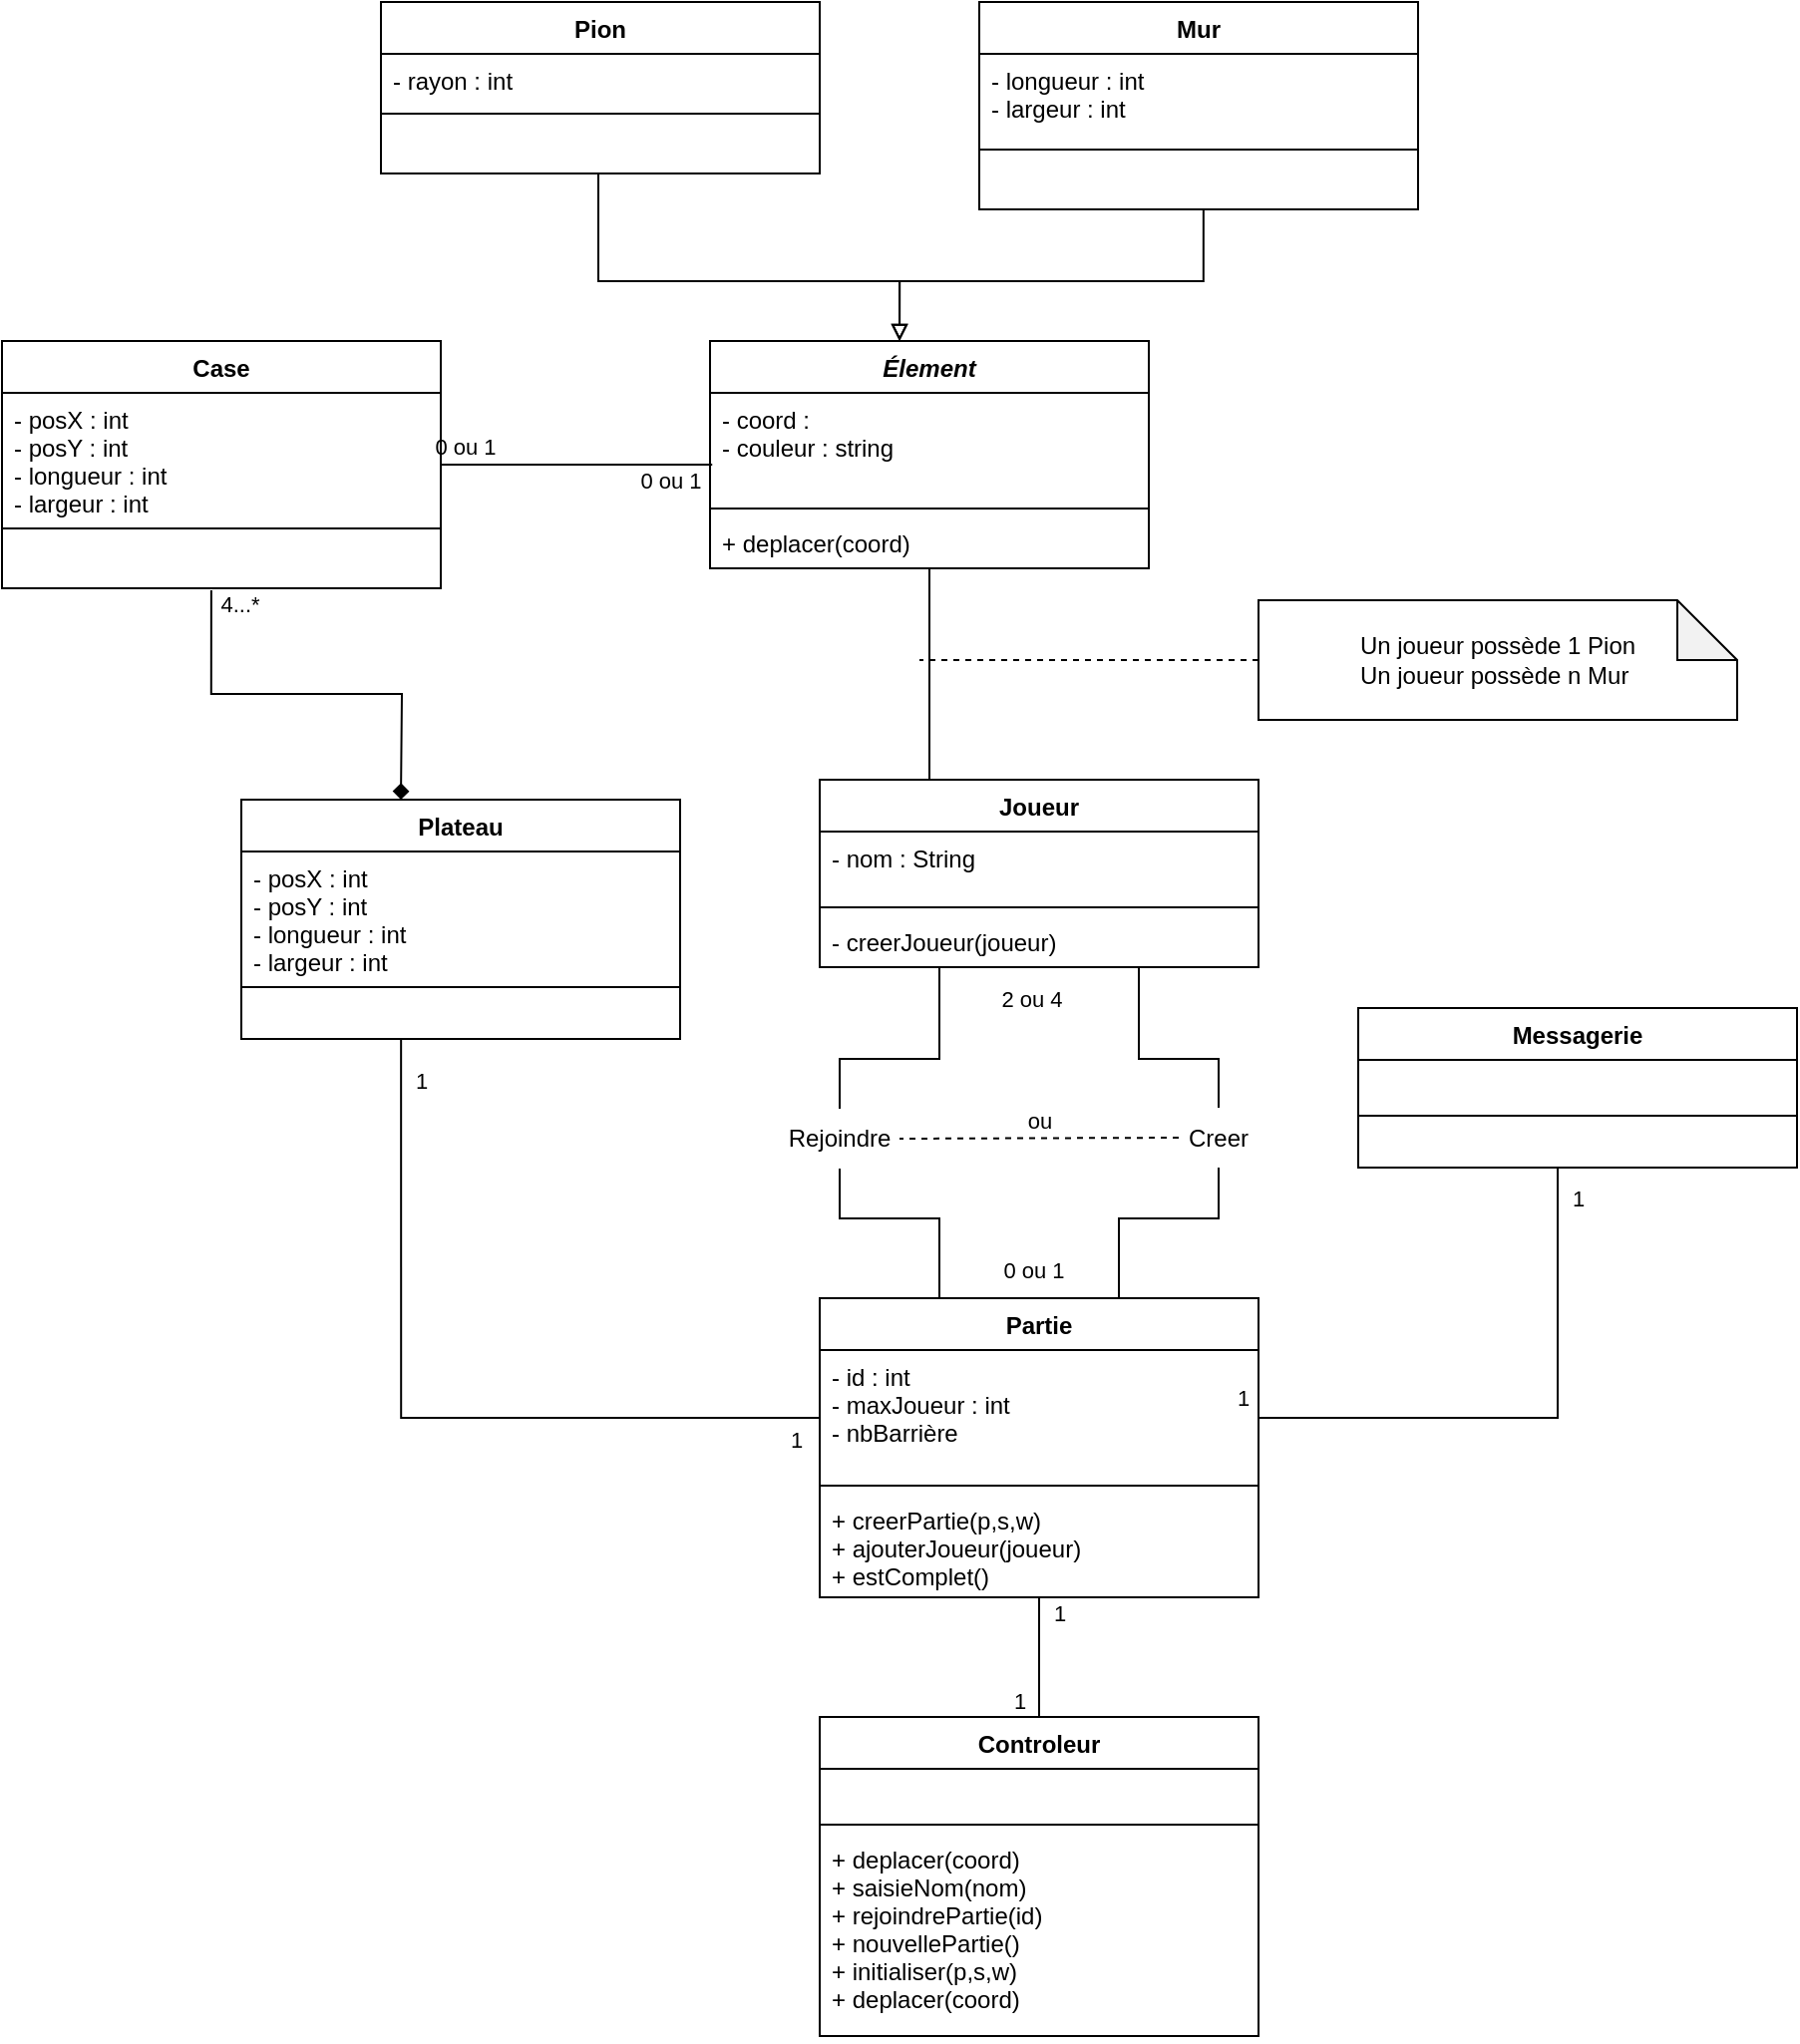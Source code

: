 <mxfile version="21.1.4" type="github">
  <diagram name="Page-1" id="FgP8BDgSYU1iSLKfVy64">
    <mxGraphModel dx="1040" dy="1194" grid="1" gridSize="10" guides="1" tooltips="1" connect="1" arrows="1" fold="1" page="1" pageScale="1" pageWidth="827" pageHeight="1169" math="0" shadow="0">
      <root>
        <mxCell id="0" />
        <mxCell id="1" parent="0" />
        <mxCell id="3Rz-C_fRMMW0dZHXcKt9-9" style="edgeStyle=orthogonalEdgeStyle;rounded=0;orthogonalLoop=1;jettySize=auto;html=1;exitX=1;exitY=0.5;exitDx=0;exitDy=0;entryX=0.005;entryY=0.667;entryDx=0;entryDy=0;endArrow=none;endFill=0;startArrow=none;entryPerimeter=0;" parent="1" source="dIRDVUr5gUY7s9fhSYIf-25" target="dIRDVUr5gUY7s9fhSYIf-22" edge="1">
          <mxGeometry relative="1" as="geometry">
            <mxPoint x="430" y="255.0" as="targetPoint" />
            <Array as="points" />
          </mxGeometry>
        </mxCell>
        <mxCell id="eeULFgyOEKWC4nzDJ71u-9" value="0 ou 1" style="edgeLabel;html=1;align=center;verticalAlign=middle;resizable=0;points=[];" parent="3Rz-C_fRMMW0dZHXcKt9-9" vertex="1" connectable="0">
          <mxGeometry x="0.797" y="-2" relative="1" as="geometry">
            <mxPoint x="-8" y="6" as="offset" />
          </mxGeometry>
        </mxCell>
        <mxCell id="eeULFgyOEKWC4nzDJ71u-10" value="0 ou 1" style="edgeLabel;html=1;align=center;verticalAlign=middle;resizable=0;points=[];" parent="3Rz-C_fRMMW0dZHXcKt9-9" vertex="1" connectable="0">
          <mxGeometry x="-0.777" y="2" relative="1" as="geometry">
            <mxPoint x="-3" y="-7" as="offset" />
          </mxGeometry>
        </mxCell>
        <mxCell id="3Rz-C_fRMMW0dZHXcKt9-10" style="edgeStyle=orthogonalEdgeStyle;rounded=0;orthogonalLoop=1;jettySize=auto;html=1;endArrow=diamond;endFill=1;entryX=0.5;entryY=0;entryDx=0;entryDy=0;exitX=0.477;exitY=1.038;exitDx=0;exitDy=0;exitPerimeter=0;" parent="1" source="dIRDVUr5gUY7s9fhSYIf-28" edge="1">
          <mxGeometry relative="1" as="geometry">
            <mxPoint x="280" y="430" as="targetPoint" />
            <mxPoint x="160" y="310" as="sourcePoint" />
          </mxGeometry>
        </mxCell>
        <mxCell id="eeULFgyOEKWC4nzDJ71u-1" value="4...*" style="edgeLabel;html=1;align=center;verticalAlign=middle;resizable=0;points=[];" parent="3Rz-C_fRMMW0dZHXcKt9-10" vertex="1" connectable="0">
          <mxGeometry x="-0.885" y="4" relative="1" as="geometry">
            <mxPoint x="10" y="-5" as="offset" />
          </mxGeometry>
        </mxCell>
        <mxCell id="3Rz-C_fRMMW0dZHXcKt9-7" style="edgeStyle=orthogonalEdgeStyle;rounded=0;orthogonalLoop=1;jettySize=auto;html=1;endArrow=block;endFill=0;" parent="1" source="dIRDVUr5gUY7s9fhSYIf-16" edge="1">
          <mxGeometry relative="1" as="geometry">
            <mxPoint x="380.053" y="140" as="sourcePoint" />
            <mxPoint x="530" y="200" as="targetPoint" />
            <Array as="points">
              <mxPoint x="379" y="170" />
              <mxPoint x="530" y="170" />
            </Array>
          </mxGeometry>
        </mxCell>
        <mxCell id="3Rz-C_fRMMW0dZHXcKt9-8" style="edgeStyle=orthogonalEdgeStyle;rounded=0;orthogonalLoop=1;jettySize=auto;html=1;endArrow=block;endFill=0;exitX=0.511;exitY=0.988;exitDx=0;exitDy=0;exitPerimeter=0;" parent="1" source="dIRDVUr5gUY7s9fhSYIf-20" edge="1">
          <mxGeometry relative="1" as="geometry">
            <mxPoint x="530.053" y="200.0" as="targetPoint" />
            <mxPoint x="690.053" y="140" as="sourcePoint" />
            <Array as="points">
              <mxPoint x="682" y="170" />
              <mxPoint x="530" y="170" />
            </Array>
          </mxGeometry>
        </mxCell>
        <mxCell id="3Rz-C_fRMMW0dZHXcKt9-28" style="edgeStyle=orthogonalEdgeStyle;rounded=0;orthogonalLoop=1;jettySize=auto;html=1;endArrow=none;endFill=0;exitX=0;exitY=0.5;exitDx=0;exitDy=0;entryX=0.364;entryY=1;entryDx=0;entryDy=0;entryPerimeter=0;" parent="1" source="dIRDVUr5gUY7s9fhSYIf-39" target="dIRDVUr5gUY7s9fhSYIf-33" edge="1">
          <mxGeometry relative="1" as="geometry">
            <mxPoint x="240" y="590" as="targetPoint" />
            <mxPoint x="500" y="740" as="sourcePoint" />
            <Array as="points">
              <mxPoint x="490" y="740" />
              <mxPoint x="280" y="740" />
            </Array>
          </mxGeometry>
        </mxCell>
        <mxCell id="eeULFgyOEKWC4nzDJ71u-2" value="1" style="edgeLabel;html=1;align=center;verticalAlign=middle;resizable=0;points=[];" parent="3Rz-C_fRMMW0dZHXcKt9-28" vertex="1" connectable="0">
          <mxGeometry x="0.919" y="2" relative="1" as="geometry">
            <mxPoint x="12" y="4" as="offset" />
          </mxGeometry>
        </mxCell>
        <mxCell id="eeULFgyOEKWC4nzDJ71u-3" value="1" style="edgeLabel;html=1;align=center;verticalAlign=middle;resizable=0;points=[];" parent="3Rz-C_fRMMW0dZHXcKt9-28" vertex="1" connectable="0">
          <mxGeometry x="-0.919" y="-2" relative="1" as="geometry">
            <mxPoint x="2" y="13" as="offset" />
          </mxGeometry>
        </mxCell>
        <mxCell id="3Rz-C_fRMMW0dZHXcKt9-16" style="edgeStyle=orthogonalEdgeStyle;rounded=0;orthogonalLoop=1;jettySize=auto;html=1;endArrow=none;endFill=0;startArrow=none;" parent="1" source="3Rz-C_fRMMW0dZHXcKt9-18" edge="1">
          <mxGeometry relative="1" as="geometry">
            <Array as="points">
              <mxPoint x="690" y="640" />
              <mxPoint x="640" y="640" />
            </Array>
            <mxPoint x="640" y="680" as="targetPoint" />
          </mxGeometry>
        </mxCell>
        <mxCell id="3Rz-C_fRMMW0dZHXcKt9-17" style="edgeStyle=orthogonalEdgeStyle;rounded=0;orthogonalLoop=1;jettySize=auto;html=1;exitX=0.5;exitY=1;exitDx=0;exitDy=0;entryX=0.25;entryY=0;entryDx=0;entryDy=0;endArrow=none;endFill=0;startArrow=none;" parent="1" source="3Rz-C_fRMMW0dZHXcKt9-19" edge="1">
          <mxGeometry relative="1" as="geometry">
            <Array as="points">
              <mxPoint x="500" y="640" />
              <mxPoint x="550" y="640" />
            </Array>
            <mxPoint x="550" y="680" as="targetPoint" />
          </mxGeometry>
        </mxCell>
        <mxCell id="eeULFgyOEKWC4nzDJ71u-6" value="0 ou 1" style="edgeLabel;html=1;align=center;verticalAlign=middle;resizable=0;points=[];" parent="3Rz-C_fRMMW0dZHXcKt9-17" vertex="1" connectable="0">
          <mxGeometry x="0.096" y="-2" relative="1" as="geometry">
            <mxPoint x="59" y="24" as="offset" />
          </mxGeometry>
        </mxCell>
        <mxCell id="3Rz-C_fRMMW0dZHXcKt9-30" value="" style="edgeStyle=orthogonalEdgeStyle;rounded=0;orthogonalLoop=1;jettySize=auto;html=1;endArrow=none;endFill=0;" parent="1" source="dIRDVUr5gUY7s9fhSYIf-37" target="3Rz-C_fRMMW0dZHXcKt9-18" edge="1">
          <mxGeometry relative="1" as="geometry">
            <mxPoint x="650" y="540" as="sourcePoint" />
            <mxPoint x="650" y="680" as="targetPoint" />
            <Array as="points">
              <mxPoint x="650" y="560" />
              <mxPoint x="690" y="560" />
            </Array>
          </mxGeometry>
        </mxCell>
        <mxCell id="3Rz-C_fRMMW0dZHXcKt9-18" value="Creer" style="text;html=1;strokeColor=none;fillColor=none;align=center;verticalAlign=middle;whiteSpace=wrap;rounded=0;" parent="1" vertex="1">
          <mxGeometry x="670" y="584.5" width="40" height="30" as="geometry" />
        </mxCell>
        <mxCell id="3Rz-C_fRMMW0dZHXcKt9-32" value="" style="edgeStyle=orthogonalEdgeStyle;rounded=0;orthogonalLoop=1;jettySize=auto;html=1;exitX=0.391;exitY=1;exitDx=0;exitDy=0;entryX=0.5;entryY=0;entryDx=0;entryDy=0;endArrow=none;endFill=0;exitPerimeter=0;" parent="1" source="dIRDVUr5gUY7s9fhSYIf-37" target="3Rz-C_fRMMW0dZHXcKt9-19" edge="1">
          <mxGeometry relative="1" as="geometry">
            <mxPoint x="550" y="540" as="sourcePoint" />
            <mxPoint x="550" y="680" as="targetPoint" />
            <Array as="points">
              <mxPoint x="550" y="514" />
              <mxPoint x="550" y="560" />
              <mxPoint x="500" y="560" />
            </Array>
          </mxGeometry>
        </mxCell>
        <mxCell id="eeULFgyOEKWC4nzDJ71u-5" value="2 ou 4" style="edgeLabel;html=1;align=center;verticalAlign=middle;resizable=0;points=[];" parent="3Rz-C_fRMMW0dZHXcKt9-32" vertex="1" connectable="0">
          <mxGeometry x="-0.156" y="-1" relative="1" as="geometry">
            <mxPoint x="47" y="-20" as="offset" />
          </mxGeometry>
        </mxCell>
        <mxCell id="3Rz-C_fRMMW0dZHXcKt9-19" value="Rejoindre" style="text;html=1;strokeColor=none;fillColor=none;align=center;verticalAlign=middle;whiteSpace=wrap;rounded=0;" parent="1" vertex="1">
          <mxGeometry x="470" y="585" width="60" height="30" as="geometry" />
        </mxCell>
        <mxCell id="dIRDVUr5gUY7s9fhSYIf-13" value="Pion" style="swimlane;fontStyle=1;align=center;verticalAlign=top;childLayout=stackLayout;horizontal=1;startSize=26;horizontalStack=0;resizeParent=1;resizeParentMax=0;resizeLast=0;collapsible=1;marginBottom=0;" parent="1" vertex="1">
          <mxGeometry x="270" y="30" width="220" height="86" as="geometry" />
        </mxCell>
        <mxCell id="dIRDVUr5gUY7s9fhSYIf-14" value="- rayon : int" style="text;strokeColor=none;fillColor=none;align=left;verticalAlign=top;spacingLeft=4;spacingRight=4;overflow=hidden;rotatable=0;points=[[0,0.5],[1,0.5]];portConstraint=eastwest;" parent="dIRDVUr5gUY7s9fhSYIf-13" vertex="1">
          <mxGeometry y="26" width="220" height="26" as="geometry" />
        </mxCell>
        <mxCell id="dIRDVUr5gUY7s9fhSYIf-15" value="" style="line;strokeWidth=1;fillColor=none;align=left;verticalAlign=middle;spacingTop=-1;spacingLeft=3;spacingRight=3;rotatable=0;labelPosition=right;points=[];portConstraint=eastwest;strokeColor=inherit;" parent="dIRDVUr5gUY7s9fhSYIf-13" vertex="1">
          <mxGeometry y="52" width="220" height="8" as="geometry" />
        </mxCell>
        <mxCell id="dIRDVUr5gUY7s9fhSYIf-16" value=" " style="text;strokeColor=none;fillColor=none;align=left;verticalAlign=top;spacingLeft=4;spacingRight=4;overflow=hidden;rotatable=0;points=[[0,0.5],[1,0.5]];portConstraint=eastwest;" parent="dIRDVUr5gUY7s9fhSYIf-13" vertex="1">
          <mxGeometry y="60" width="220" height="26" as="geometry" />
        </mxCell>
        <mxCell id="dIRDVUr5gUY7s9fhSYIf-17" value="Mur" style="swimlane;fontStyle=1;align=center;verticalAlign=top;childLayout=stackLayout;horizontal=1;startSize=26;horizontalStack=0;resizeParent=1;resizeParentMax=0;resizeLast=0;collapsible=1;marginBottom=0;" parent="1" vertex="1">
          <mxGeometry x="570" y="30" width="220" height="104" as="geometry" />
        </mxCell>
        <mxCell id="dIRDVUr5gUY7s9fhSYIf-18" value="- longueur : int&#xa;- largeur : int&#xa;" style="text;strokeColor=none;fillColor=none;align=left;verticalAlign=top;spacingLeft=4;spacingRight=4;overflow=hidden;rotatable=0;points=[[0,0.5],[1,0.5]];portConstraint=eastwest;" parent="dIRDVUr5gUY7s9fhSYIf-17" vertex="1">
          <mxGeometry y="26" width="220" height="44" as="geometry" />
        </mxCell>
        <mxCell id="dIRDVUr5gUY7s9fhSYIf-19" value="" style="line;strokeWidth=1;fillColor=none;align=left;verticalAlign=middle;spacingTop=-1;spacingLeft=3;spacingRight=3;rotatable=0;labelPosition=right;points=[];portConstraint=eastwest;strokeColor=inherit;" parent="dIRDVUr5gUY7s9fhSYIf-17" vertex="1">
          <mxGeometry y="70" width="220" height="8" as="geometry" />
        </mxCell>
        <mxCell id="dIRDVUr5gUY7s9fhSYIf-20" value=" " style="text;strokeColor=none;fillColor=none;align=left;verticalAlign=top;spacingLeft=4;spacingRight=4;overflow=hidden;rotatable=0;points=[[0,0.5],[1,0.5]];portConstraint=eastwest;" parent="dIRDVUr5gUY7s9fhSYIf-17" vertex="1">
          <mxGeometry y="78" width="220" height="26" as="geometry" />
        </mxCell>
        <mxCell id="eeULFgyOEKWC4nzDJ71u-18" style="edgeStyle=orthogonalEdgeStyle;rounded=0;orthogonalLoop=1;jettySize=auto;html=1;entryX=0.25;entryY=0;entryDx=0;entryDy=0;endArrow=none;endFill=0;" parent="1" source="dIRDVUr5gUY7s9fhSYIf-21" target="dIRDVUr5gUY7s9fhSYIf-34" edge="1">
          <mxGeometry relative="1" as="geometry" />
        </mxCell>
        <mxCell id="dIRDVUr5gUY7s9fhSYIf-21" value="Élement" style="swimlane;fontStyle=3;align=center;verticalAlign=top;childLayout=stackLayout;horizontal=1;startSize=26;horizontalStack=0;resizeParent=1;resizeParentMax=0;resizeLast=0;collapsible=1;marginBottom=0;" parent="1" vertex="1">
          <mxGeometry x="435" y="200" width="220" height="114" as="geometry" />
        </mxCell>
        <mxCell id="dIRDVUr5gUY7s9fhSYIf-22" value="- coord : &#xa;- couleur : string&#xa;" style="text;strokeColor=none;fillColor=none;align=left;verticalAlign=top;spacingLeft=4;spacingRight=4;overflow=hidden;rotatable=0;points=[[0,0.5],[1,0.5]];portConstraint=eastwest;" parent="dIRDVUr5gUY7s9fhSYIf-21" vertex="1">
          <mxGeometry y="26" width="220" height="54" as="geometry" />
        </mxCell>
        <mxCell id="dIRDVUr5gUY7s9fhSYIf-23" value="" style="line;strokeWidth=1;fillColor=none;align=left;verticalAlign=middle;spacingTop=-1;spacingLeft=3;spacingRight=3;rotatable=0;labelPosition=right;points=[];portConstraint=eastwest;strokeColor=inherit;" parent="dIRDVUr5gUY7s9fhSYIf-21" vertex="1">
          <mxGeometry y="80" width="220" height="8" as="geometry" />
        </mxCell>
        <mxCell id="dIRDVUr5gUY7s9fhSYIf-24" value="+ deplacer(coord)" style="text;strokeColor=none;fillColor=none;align=left;verticalAlign=top;spacingLeft=4;spacingRight=4;overflow=hidden;rotatable=0;points=[[0,0.5],[1,0.5]];portConstraint=eastwest;" parent="dIRDVUr5gUY7s9fhSYIf-21" vertex="1">
          <mxGeometry y="88" width="220" height="26" as="geometry" />
        </mxCell>
        <mxCell id="dIRDVUr5gUY7s9fhSYIf-25" value="Case" style="swimlane;fontStyle=1;align=center;verticalAlign=top;childLayout=stackLayout;horizontal=1;startSize=26;horizontalStack=0;resizeParent=1;resizeParentMax=0;resizeLast=0;collapsible=1;marginBottom=0;" parent="1" vertex="1">
          <mxGeometry x="80" y="200" width="220" height="124" as="geometry" />
        </mxCell>
        <mxCell id="dIRDVUr5gUY7s9fhSYIf-26" value="- posX : int&#xa;- posY : int&#xa;- longueur : int&#xa;- largeur : int&#xa;&#xa;" style="text;strokeColor=none;fillColor=none;align=left;verticalAlign=top;spacingLeft=4;spacingRight=4;overflow=hidden;rotatable=0;points=[[0,0.5],[1,0.5]];portConstraint=eastwest;" parent="dIRDVUr5gUY7s9fhSYIf-25" vertex="1">
          <mxGeometry y="26" width="220" height="64" as="geometry" />
        </mxCell>
        <mxCell id="dIRDVUr5gUY7s9fhSYIf-27" value="" style="line;strokeWidth=1;fillColor=none;align=left;verticalAlign=middle;spacingTop=-1;spacingLeft=3;spacingRight=3;rotatable=0;labelPosition=right;points=[];portConstraint=eastwest;strokeColor=inherit;" parent="dIRDVUr5gUY7s9fhSYIf-25" vertex="1">
          <mxGeometry y="90" width="220" height="8" as="geometry" />
        </mxCell>
        <mxCell id="dIRDVUr5gUY7s9fhSYIf-28" value="   " style="text;strokeColor=none;fillColor=none;align=left;verticalAlign=top;spacingLeft=4;spacingRight=4;overflow=hidden;rotatable=0;points=[[0,0.5],[1,0.5]];portConstraint=eastwest;" parent="dIRDVUr5gUY7s9fhSYIf-25" vertex="1">
          <mxGeometry y="98" width="220" height="26" as="geometry" />
        </mxCell>
        <mxCell id="dIRDVUr5gUY7s9fhSYIf-30" value="Plateau" style="swimlane;fontStyle=1;align=center;verticalAlign=top;childLayout=stackLayout;horizontal=1;startSize=26;horizontalStack=0;resizeParent=1;resizeParentMax=0;resizeLast=0;collapsible=1;marginBottom=0;" parent="1" vertex="1">
          <mxGeometry x="200" y="430" width="220" height="120" as="geometry" />
        </mxCell>
        <mxCell id="dIRDVUr5gUY7s9fhSYIf-31" value="- posX : int&#xa;- posY : int&#xa;- longueur : int&#xa;- largeur : int&#xa;&#xa;" style="text;strokeColor=none;fillColor=none;align=left;verticalAlign=top;spacingLeft=4;spacingRight=4;overflow=hidden;rotatable=0;points=[[0,0.5],[1,0.5]];portConstraint=eastwest;" parent="dIRDVUr5gUY7s9fhSYIf-30" vertex="1">
          <mxGeometry y="26" width="220" height="64" as="geometry" />
        </mxCell>
        <mxCell id="dIRDVUr5gUY7s9fhSYIf-32" value="" style="line;strokeWidth=1;fillColor=none;align=left;verticalAlign=middle;spacingTop=-1;spacingLeft=3;spacingRight=3;rotatable=0;labelPosition=right;points=[];portConstraint=eastwest;strokeColor=inherit;" parent="dIRDVUr5gUY7s9fhSYIf-30" vertex="1">
          <mxGeometry y="90" width="220" height="8" as="geometry" />
        </mxCell>
        <mxCell id="dIRDVUr5gUY7s9fhSYIf-33" value=" " style="text;strokeColor=none;fillColor=none;align=left;verticalAlign=top;spacingLeft=4;spacingRight=4;overflow=hidden;rotatable=0;points=[[0,0.5],[1,0.5]];portConstraint=eastwest;" parent="dIRDVUr5gUY7s9fhSYIf-30" vertex="1">
          <mxGeometry y="98" width="220" height="22" as="geometry" />
        </mxCell>
        <mxCell id="dIRDVUr5gUY7s9fhSYIf-34" value="Joueur" style="swimlane;fontStyle=1;align=center;verticalAlign=top;childLayout=stackLayout;horizontal=1;startSize=26;horizontalStack=0;resizeParent=1;resizeParentMax=0;resizeLast=0;collapsible=1;marginBottom=0;" parent="1" vertex="1">
          <mxGeometry x="490" y="420" width="220" height="94" as="geometry" />
        </mxCell>
        <mxCell id="dIRDVUr5gUY7s9fhSYIf-35" value="- nom : String&#xa;" style="text;strokeColor=none;fillColor=none;align=left;verticalAlign=top;spacingLeft=4;spacingRight=4;overflow=hidden;rotatable=0;points=[[0,0.5],[1,0.5]];portConstraint=eastwest;" parent="dIRDVUr5gUY7s9fhSYIf-34" vertex="1">
          <mxGeometry y="26" width="220" height="34" as="geometry" />
        </mxCell>
        <mxCell id="dIRDVUr5gUY7s9fhSYIf-36" value="" style="line;strokeWidth=1;fillColor=none;align=left;verticalAlign=middle;spacingTop=-1;spacingLeft=3;spacingRight=3;rotatable=0;labelPosition=right;points=[];portConstraint=eastwest;strokeColor=inherit;" parent="dIRDVUr5gUY7s9fhSYIf-34" vertex="1">
          <mxGeometry y="60" width="220" height="8" as="geometry" />
        </mxCell>
        <mxCell id="dIRDVUr5gUY7s9fhSYIf-37" value="- creerJoueur(joueur)&#xa;" style="text;strokeColor=none;fillColor=none;align=left;verticalAlign=top;spacingLeft=4;spacingRight=4;overflow=hidden;rotatable=0;points=[[0,0.5],[1,0.5]];portConstraint=eastwest;" parent="dIRDVUr5gUY7s9fhSYIf-34" vertex="1">
          <mxGeometry y="68" width="220" height="26" as="geometry" />
        </mxCell>
        <mxCell id="dIRDVUr5gUY7s9fhSYIf-38" value="Partie" style="swimlane;fontStyle=1;align=center;verticalAlign=top;childLayout=stackLayout;horizontal=1;startSize=26;horizontalStack=0;resizeParent=1;resizeParentMax=0;resizeLast=0;collapsible=1;marginBottom=0;" parent="1" vertex="1">
          <mxGeometry x="490" y="680" width="220" height="150" as="geometry" />
        </mxCell>
        <mxCell id="dIRDVUr5gUY7s9fhSYIf-39" value="- id : int&#xa;- maxJoueur : int&#xa;- nbBarrière" style="text;strokeColor=none;fillColor=none;align=left;verticalAlign=top;spacingLeft=4;spacingRight=4;overflow=hidden;rotatable=0;points=[[0,0.5],[1,0.5]];portConstraint=eastwest;" parent="dIRDVUr5gUY7s9fhSYIf-38" vertex="1">
          <mxGeometry y="26" width="220" height="64" as="geometry" />
        </mxCell>
        <mxCell id="dIRDVUr5gUY7s9fhSYIf-40" value="" style="line;strokeWidth=1;fillColor=none;align=left;verticalAlign=middle;spacingTop=-1;spacingLeft=3;spacingRight=3;rotatable=0;labelPosition=right;points=[];portConstraint=eastwest;strokeColor=inherit;" parent="dIRDVUr5gUY7s9fhSYIf-38" vertex="1">
          <mxGeometry y="90" width="220" height="8" as="geometry" />
        </mxCell>
        <mxCell id="dIRDVUr5gUY7s9fhSYIf-41" value="+ creerPartie(p,s,w)&#xa;+ ajouterJoueur(joueur)&#xa;+ estComplet()" style="text;strokeColor=none;fillColor=none;align=left;verticalAlign=top;spacingLeft=4;spacingRight=4;overflow=hidden;rotatable=0;points=[[0,0.5],[1,0.5]];portConstraint=eastwest;" parent="dIRDVUr5gUY7s9fhSYIf-38" vertex="1">
          <mxGeometry y="98" width="220" height="52" as="geometry" />
        </mxCell>
        <mxCell id="dIRDVUr5gUY7s9fhSYIf-42" value="ou" style="html=1;verticalAlign=bottom;endArrow=none;dashed=1;endSize=8;edgeStyle=elbowEdgeStyle;elbow=vertical;curved=0;rounded=0;endFill=0;exitX=0;exitY=0.5;exitDx=0;exitDy=0;entryX=1;entryY=0.5;entryDx=0;entryDy=0;" parent="1" source="3Rz-C_fRMMW0dZHXcKt9-18" target="3Rz-C_fRMMW0dZHXcKt9-19" edge="1">
          <mxGeometry relative="1" as="geometry">
            <mxPoint x="620" y="599.5" as="sourcePoint" />
            <mxPoint x="540" y="599.5" as="targetPoint" />
          </mxGeometry>
        </mxCell>
        <mxCell id="dIRDVUr5gUY7s9fhSYIf-51" value="Messagerie" style="swimlane;fontStyle=1;align=center;verticalAlign=top;childLayout=stackLayout;horizontal=1;startSize=26;horizontalStack=0;resizeParent=1;resizeParentMax=0;resizeLast=0;collapsible=1;marginBottom=0;" parent="1" vertex="1">
          <mxGeometry x="760" y="534.5" width="220" height="80" as="geometry" />
        </mxCell>
        <mxCell id="dIRDVUr5gUY7s9fhSYIf-52" value=" " style="text;strokeColor=none;fillColor=none;align=left;verticalAlign=top;spacingLeft=4;spacingRight=4;overflow=hidden;rotatable=0;points=[[0,0.5],[1,0.5]];portConstraint=eastwest;" parent="dIRDVUr5gUY7s9fhSYIf-51" vertex="1">
          <mxGeometry y="26" width="220" height="24" as="geometry" />
        </mxCell>
        <mxCell id="dIRDVUr5gUY7s9fhSYIf-53" value="" style="line;strokeWidth=1;fillColor=none;align=left;verticalAlign=middle;spacingTop=-1;spacingLeft=3;spacingRight=3;rotatable=0;labelPosition=right;points=[];portConstraint=eastwest;strokeColor=inherit;" parent="dIRDVUr5gUY7s9fhSYIf-51" vertex="1">
          <mxGeometry y="50" width="220" height="8" as="geometry" />
        </mxCell>
        <mxCell id="dIRDVUr5gUY7s9fhSYIf-54" value=" &#xa;&#xa;" style="text;strokeColor=none;fillColor=none;align=left;verticalAlign=top;spacingLeft=4;spacingRight=4;overflow=hidden;rotatable=0;points=[[0,0.5],[1,0.5]];portConstraint=eastwest;" parent="dIRDVUr5gUY7s9fhSYIf-51" vertex="1">
          <mxGeometry y="58" width="220" height="22" as="geometry" />
        </mxCell>
        <mxCell id="dIRDVUr5gUY7s9fhSYIf-55" value="&lt;div&gt;&lt;br&gt;&lt;/div&gt;" style="html=1;verticalAlign=bottom;endArrow=none;endSize=8;edgeStyle=elbowEdgeStyle;elbow=vertical;curved=0;rounded=0;endFill=0;entryX=1;entryY=0.5;entryDx=0;entryDy=0;" parent="1" source="dIRDVUr5gUY7s9fhSYIf-54" edge="1">
          <mxGeometry relative="1" as="geometry">
            <mxPoint x="850" y="750.18" as="sourcePoint" />
            <mxPoint x="710" y="750.18" as="targetPoint" />
            <Array as="points">
              <mxPoint x="860" y="740" />
              <mxPoint x="800" y="750" />
            </Array>
          </mxGeometry>
        </mxCell>
        <mxCell id="eeULFgyOEKWC4nzDJ71u-7" value="1" style="edgeLabel;html=1;align=center;verticalAlign=middle;resizable=0;points=[];" parent="dIRDVUr5gUY7s9fhSYIf-55" vertex="1" connectable="0">
          <mxGeometry x="-0.323" y="2" relative="1" as="geometry">
            <mxPoint x="8" y="-81" as="offset" />
          </mxGeometry>
        </mxCell>
        <mxCell id="eeULFgyOEKWC4nzDJ71u-8" value="1" style="edgeLabel;html=1;align=center;verticalAlign=middle;resizable=0;points=[];" parent="dIRDVUr5gUY7s9fhSYIf-55" vertex="1" connectable="0">
          <mxGeometry x="0.631" y="-2" relative="1" as="geometry">
            <mxPoint x="-51" y="-8" as="offset" />
          </mxGeometry>
        </mxCell>
        <mxCell id="eeULFgyOEKWC4nzDJ71u-16" style="edgeStyle=orthogonalEdgeStyle;rounded=0;orthogonalLoop=1;jettySize=auto;html=1;endArrow=none;endFill=0;dashed=1;" parent="1" source="eeULFgyOEKWC4nzDJ71u-15" edge="1">
          <mxGeometry relative="1" as="geometry">
            <mxPoint x="540" y="360" as="targetPoint" />
          </mxGeometry>
        </mxCell>
        <mxCell id="eeULFgyOEKWC4nzDJ71u-15" value="Un joueur possède 1 Pion&lt;br&gt;Un joueur possède n Mur&amp;nbsp;" style="shape=note;whiteSpace=wrap;html=1;backgroundOutline=1;darkOpacity=0.05;" parent="1" vertex="1">
          <mxGeometry x="710" y="330" width="240" height="60" as="geometry" />
        </mxCell>
        <mxCell id="7hVK-7BaPxIFwq0YClWG-5" style="edgeStyle=orthogonalEdgeStyle;rounded=0;orthogonalLoop=1;jettySize=auto;html=1;entryX=0.5;entryY=1;entryDx=0;entryDy=0;entryPerimeter=0;endArrow=none;endFill=0;" parent="1" source="7hVK-7BaPxIFwq0YClWG-1" target="dIRDVUr5gUY7s9fhSYIf-41" edge="1">
          <mxGeometry relative="1" as="geometry" />
        </mxCell>
        <mxCell id="7hVK-7BaPxIFwq0YClWG-7" value="1" style="edgeLabel;html=1;align=center;verticalAlign=middle;resizable=0;points=[];" parent="7hVK-7BaPxIFwq0YClWG-5" vertex="1" connectable="0">
          <mxGeometry x="0.755" y="-1" relative="1" as="geometry">
            <mxPoint x="9" as="offset" />
          </mxGeometry>
        </mxCell>
        <mxCell id="7hVK-7BaPxIFwq0YClWG-8" value="1" style="edgeLabel;html=1;align=center;verticalAlign=middle;resizable=0;points=[];" parent="7hVK-7BaPxIFwq0YClWG-5" vertex="1" connectable="0">
          <mxGeometry x="-0.719" y="1" relative="1" as="geometry">
            <mxPoint x="-9" as="offset" />
          </mxGeometry>
        </mxCell>
        <mxCell id="7hVK-7BaPxIFwq0YClWG-1" value="Controleur" style="swimlane;fontStyle=1;align=center;verticalAlign=top;childLayout=stackLayout;horizontal=1;startSize=26;horizontalStack=0;resizeParent=1;resizeParentMax=0;resizeLast=0;collapsible=1;marginBottom=0;" parent="1" vertex="1">
          <mxGeometry x="490" y="890" width="220" height="160" as="geometry" />
        </mxCell>
        <mxCell id="7hVK-7BaPxIFwq0YClWG-2" value=" " style="text;strokeColor=none;fillColor=none;align=left;verticalAlign=top;spacingLeft=4;spacingRight=4;overflow=hidden;rotatable=0;points=[[0,0.5],[1,0.5]];portConstraint=eastwest;" parent="7hVK-7BaPxIFwq0YClWG-1" vertex="1">
          <mxGeometry y="26" width="220" height="24" as="geometry" />
        </mxCell>
        <mxCell id="7hVK-7BaPxIFwq0YClWG-3" value="" style="line;strokeWidth=1;fillColor=none;align=left;verticalAlign=middle;spacingTop=-1;spacingLeft=3;spacingRight=3;rotatable=0;labelPosition=right;points=[];portConstraint=eastwest;strokeColor=inherit;" parent="7hVK-7BaPxIFwq0YClWG-1" vertex="1">
          <mxGeometry y="50" width="220" height="8" as="geometry" />
        </mxCell>
        <mxCell id="7hVK-7BaPxIFwq0YClWG-4" value="+ deplacer(coord)&#xa;+ saisieNom(nom)&#xa;+ rejoindrePartie(id)&#xa;+ nouvellePartie()&#xa;+ initialiser(p,s,w)&#xa;+ deplacer(coord)" style="text;strokeColor=none;fillColor=none;align=left;verticalAlign=top;spacingLeft=4;spacingRight=4;overflow=hidden;rotatable=0;points=[[0,0.5],[1,0.5]];portConstraint=eastwest;" parent="7hVK-7BaPxIFwq0YClWG-1" vertex="1">
          <mxGeometry y="58" width="220" height="102" as="geometry" />
        </mxCell>
      </root>
    </mxGraphModel>
  </diagram>
</mxfile>
